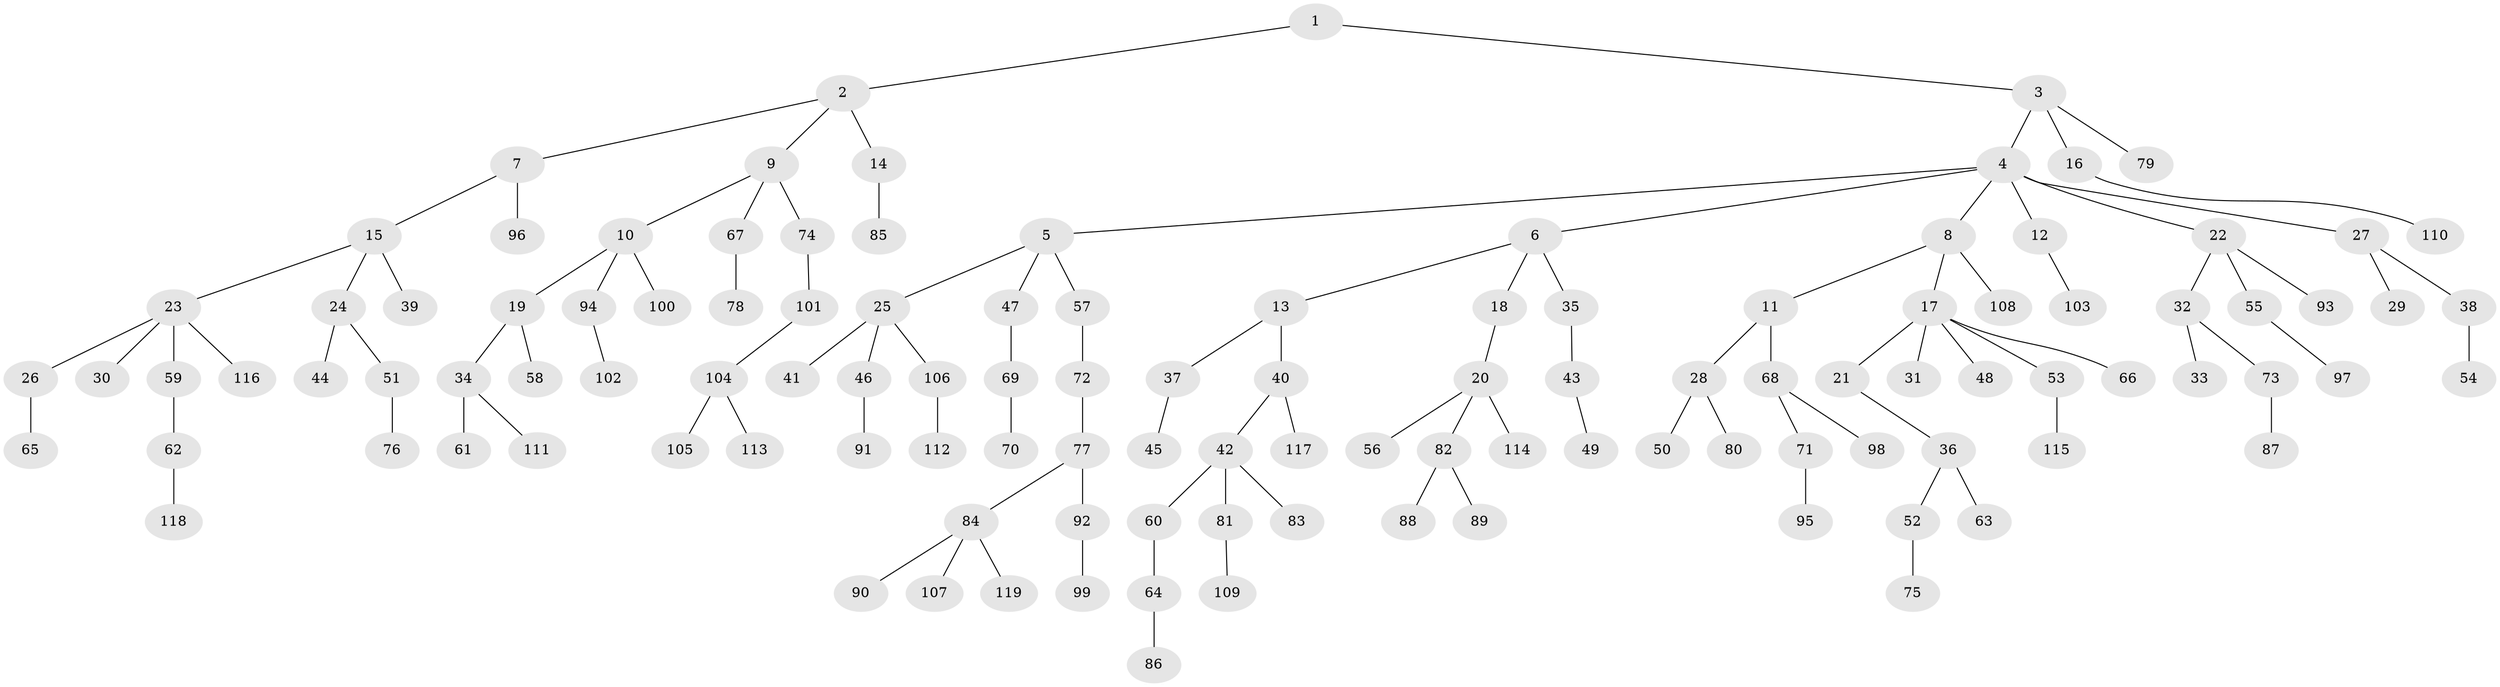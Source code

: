 // Generated by graph-tools (version 1.1) at 2025/50/03/09/25 03:50:20]
// undirected, 119 vertices, 118 edges
graph export_dot {
graph [start="1"]
  node [color=gray90,style=filled];
  1;
  2;
  3;
  4;
  5;
  6;
  7;
  8;
  9;
  10;
  11;
  12;
  13;
  14;
  15;
  16;
  17;
  18;
  19;
  20;
  21;
  22;
  23;
  24;
  25;
  26;
  27;
  28;
  29;
  30;
  31;
  32;
  33;
  34;
  35;
  36;
  37;
  38;
  39;
  40;
  41;
  42;
  43;
  44;
  45;
  46;
  47;
  48;
  49;
  50;
  51;
  52;
  53;
  54;
  55;
  56;
  57;
  58;
  59;
  60;
  61;
  62;
  63;
  64;
  65;
  66;
  67;
  68;
  69;
  70;
  71;
  72;
  73;
  74;
  75;
  76;
  77;
  78;
  79;
  80;
  81;
  82;
  83;
  84;
  85;
  86;
  87;
  88;
  89;
  90;
  91;
  92;
  93;
  94;
  95;
  96;
  97;
  98;
  99;
  100;
  101;
  102;
  103;
  104;
  105;
  106;
  107;
  108;
  109;
  110;
  111;
  112;
  113;
  114;
  115;
  116;
  117;
  118;
  119;
  1 -- 2;
  1 -- 3;
  2 -- 7;
  2 -- 9;
  2 -- 14;
  3 -- 4;
  3 -- 16;
  3 -- 79;
  4 -- 5;
  4 -- 6;
  4 -- 8;
  4 -- 12;
  4 -- 22;
  4 -- 27;
  5 -- 25;
  5 -- 47;
  5 -- 57;
  6 -- 13;
  6 -- 18;
  6 -- 35;
  7 -- 15;
  7 -- 96;
  8 -- 11;
  8 -- 17;
  8 -- 108;
  9 -- 10;
  9 -- 67;
  9 -- 74;
  10 -- 19;
  10 -- 94;
  10 -- 100;
  11 -- 28;
  11 -- 68;
  12 -- 103;
  13 -- 37;
  13 -- 40;
  14 -- 85;
  15 -- 23;
  15 -- 24;
  15 -- 39;
  16 -- 110;
  17 -- 21;
  17 -- 31;
  17 -- 48;
  17 -- 53;
  17 -- 66;
  18 -- 20;
  19 -- 34;
  19 -- 58;
  20 -- 56;
  20 -- 82;
  20 -- 114;
  21 -- 36;
  22 -- 32;
  22 -- 55;
  22 -- 93;
  23 -- 26;
  23 -- 30;
  23 -- 59;
  23 -- 116;
  24 -- 44;
  24 -- 51;
  25 -- 41;
  25 -- 46;
  25 -- 106;
  26 -- 65;
  27 -- 29;
  27 -- 38;
  28 -- 50;
  28 -- 80;
  32 -- 33;
  32 -- 73;
  34 -- 61;
  34 -- 111;
  35 -- 43;
  36 -- 52;
  36 -- 63;
  37 -- 45;
  38 -- 54;
  40 -- 42;
  40 -- 117;
  42 -- 60;
  42 -- 81;
  42 -- 83;
  43 -- 49;
  46 -- 91;
  47 -- 69;
  51 -- 76;
  52 -- 75;
  53 -- 115;
  55 -- 97;
  57 -- 72;
  59 -- 62;
  60 -- 64;
  62 -- 118;
  64 -- 86;
  67 -- 78;
  68 -- 71;
  68 -- 98;
  69 -- 70;
  71 -- 95;
  72 -- 77;
  73 -- 87;
  74 -- 101;
  77 -- 84;
  77 -- 92;
  81 -- 109;
  82 -- 88;
  82 -- 89;
  84 -- 90;
  84 -- 107;
  84 -- 119;
  92 -- 99;
  94 -- 102;
  101 -- 104;
  104 -- 105;
  104 -- 113;
  106 -- 112;
}
